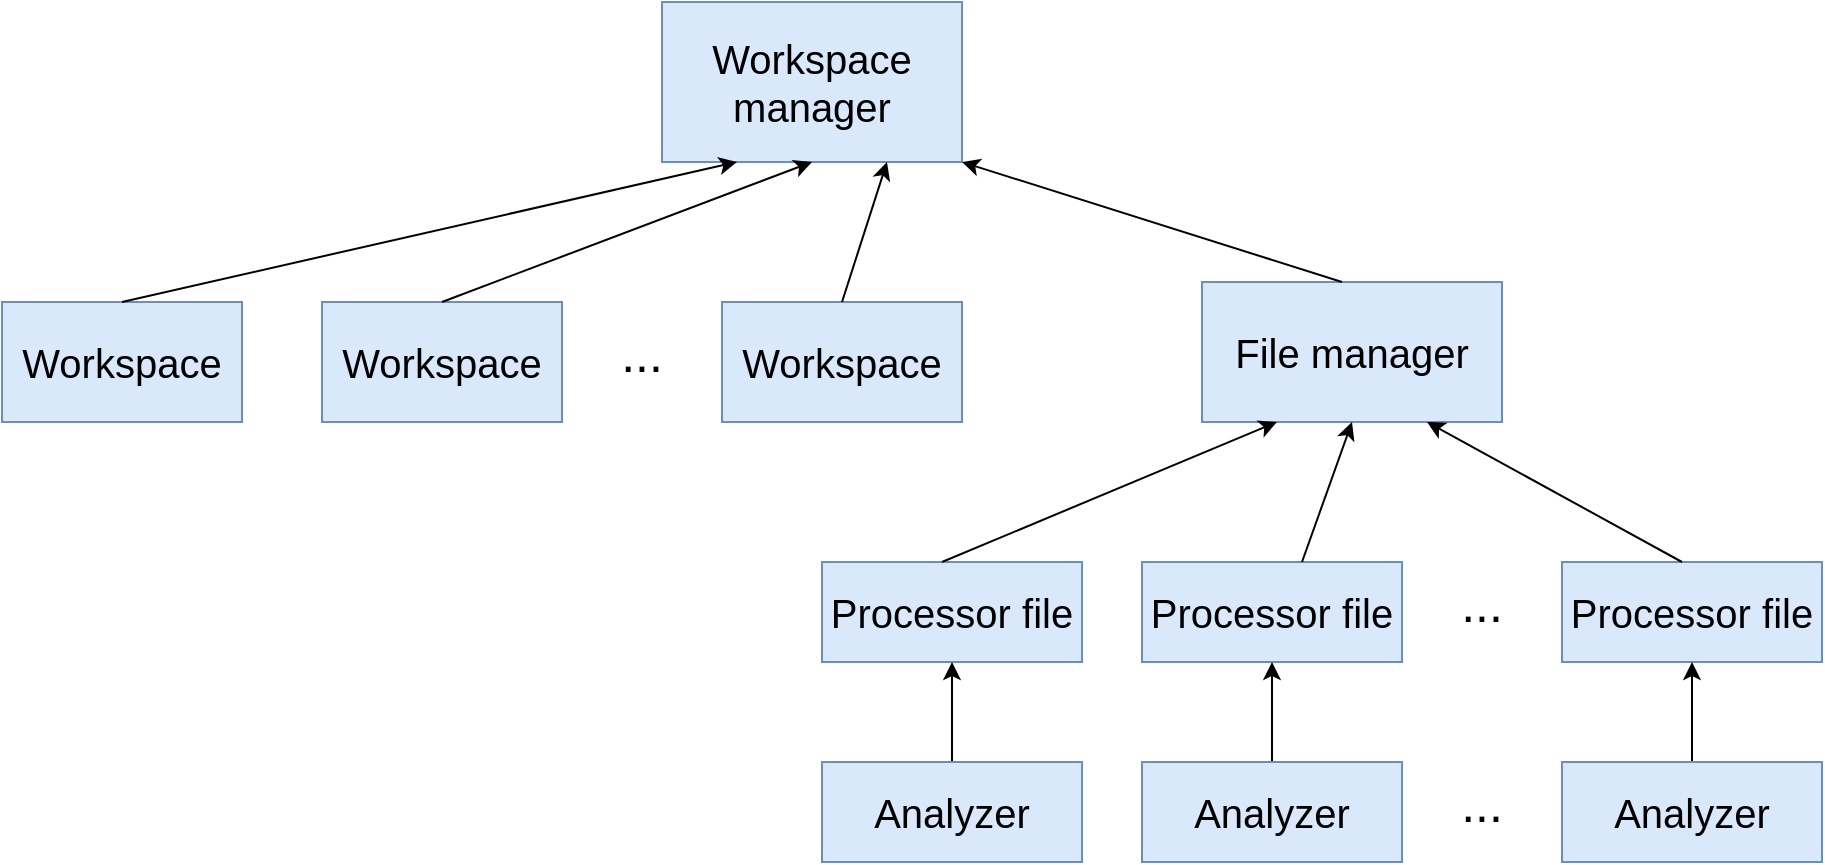 <mxfile version="12.8.8"><diagram id="trd9cYVxJuldYeS37cQ7" name="Page-1"><mxGraphModel dx="2427" dy="1113" grid="1" gridSize="10" guides="1" tooltips="1" connect="1" arrows="1" fold="1" page="0" pageScale="1" pageWidth="850" pageHeight="1100" math="0" shadow="0"><root><mxCell id="0"/><mxCell id="1" parent="0"/><mxCell id="R6kxEs3aZjwmnH9oBfO5-12" value="Workspace manager" style="rounded=0;whiteSpace=wrap;html=1;fillColor=#dae8fc;strokeColor=#6c8ebf;fontSize=20;" parent="1" vertex="1"><mxGeometry x="80" y="310" width="150" height="80" as="geometry"/></mxCell><mxCell id="fluBdbGunwITclRBYQkW-1" value="Workspace" style="rounded=0;whiteSpace=wrap;html=1;fillColor=#dae8fc;strokeColor=#6c8ebf;fontSize=20;" vertex="1" parent="1"><mxGeometry x="-250" y="460" width="120" height="60" as="geometry"/></mxCell><mxCell id="fluBdbGunwITclRBYQkW-2" value="Workspace" style="rounded=0;whiteSpace=wrap;html=1;fillColor=#dae8fc;strokeColor=#6c8ebf;fontSize=20;" vertex="1" parent="1"><mxGeometry x="-90" y="460" width="120" height="60" as="geometry"/></mxCell><mxCell id="fluBdbGunwITclRBYQkW-3" value="Workspace" style="rounded=0;whiteSpace=wrap;html=1;fillColor=#dae8fc;strokeColor=#6c8ebf;fontSize=20;" vertex="1" parent="1"><mxGeometry x="110" y="460" width="120" height="60" as="geometry"/></mxCell><mxCell id="fluBdbGunwITclRBYQkW-5" value="File manager" style="rounded=0;whiteSpace=wrap;html=1;fillColor=#dae8fc;strokeColor=#6c8ebf;fontSize=20;" vertex="1" parent="1"><mxGeometry x="350" y="450" width="150" height="70" as="geometry"/></mxCell><mxCell id="fluBdbGunwITclRBYQkW-6" value="Processor file" style="rounded=0;whiteSpace=wrap;html=1;fillColor=#dae8fc;strokeColor=#6c8ebf;fontSize=20;" vertex="1" parent="1"><mxGeometry x="160" y="590" width="130" height="50" as="geometry"/></mxCell><mxCell id="fluBdbGunwITclRBYQkW-7" value="&lt;font style=&quot;font-size: 25px&quot;&gt;...&lt;/font&gt;" style="text;html=1;strokeColor=none;fillColor=none;align=center;verticalAlign=middle;whiteSpace=wrap;rounded=0;fontSize=16;" vertex="1" parent="1"><mxGeometry x="50" y="475" width="40" height="20" as="geometry"/></mxCell><mxCell id="fluBdbGunwITclRBYQkW-9" value="Processor file" style="rounded=0;whiteSpace=wrap;html=1;fillColor=#dae8fc;strokeColor=#6c8ebf;fontSize=20;" vertex="1" parent="1"><mxGeometry x="320" y="590" width="130" height="50" as="geometry"/></mxCell><mxCell id="fluBdbGunwITclRBYQkW-11" value="Processor file" style="rounded=0;whiteSpace=wrap;html=1;fillColor=#dae8fc;strokeColor=#6c8ebf;fontSize=20;" vertex="1" parent="1"><mxGeometry x="530" y="590" width="130" height="50" as="geometry"/></mxCell><mxCell id="fluBdbGunwITclRBYQkW-12" value="&lt;font style=&quot;font-size: 25px&quot;&gt;...&lt;/font&gt;" style="text;html=1;strokeColor=none;fillColor=none;align=center;verticalAlign=middle;whiteSpace=wrap;rounded=0;fontSize=16;" vertex="1" parent="1"><mxGeometry x="470" y="600" width="40" height="20" as="geometry"/></mxCell><mxCell id="fluBdbGunwITclRBYQkW-17" style="edgeStyle=orthogonalEdgeStyle;rounded=0;orthogonalLoop=1;jettySize=auto;html=1;entryX=0.5;entryY=1;entryDx=0;entryDy=0;fontSize=16;" edge="1" parent="1" source="fluBdbGunwITclRBYQkW-13" target="fluBdbGunwITclRBYQkW-6"><mxGeometry relative="1" as="geometry"/></mxCell><mxCell id="fluBdbGunwITclRBYQkW-13" value="Analyzer" style="rounded=0;whiteSpace=wrap;html=1;fillColor=#dae8fc;strokeColor=#6c8ebf;fontSize=20;" vertex="1" parent="1"><mxGeometry x="160" y="690" width="130" height="50" as="geometry"/></mxCell><mxCell id="fluBdbGunwITclRBYQkW-18" style="edgeStyle=orthogonalEdgeStyle;rounded=0;orthogonalLoop=1;jettySize=auto;html=1;entryX=0.5;entryY=1;entryDx=0;entryDy=0;fontSize=16;" edge="1" parent="1" source="fluBdbGunwITclRBYQkW-14" target="fluBdbGunwITclRBYQkW-9"><mxGeometry relative="1" as="geometry"/></mxCell><mxCell id="fluBdbGunwITclRBYQkW-14" value="Analyzer" style="rounded=0;whiteSpace=wrap;html=1;fillColor=#dae8fc;strokeColor=#6c8ebf;fontSize=20;" vertex="1" parent="1"><mxGeometry x="320" y="690" width="130" height="50" as="geometry"/></mxCell><mxCell id="fluBdbGunwITclRBYQkW-19" style="edgeStyle=orthogonalEdgeStyle;rounded=0;orthogonalLoop=1;jettySize=auto;html=1;entryX=0.5;entryY=1;entryDx=0;entryDy=0;fontSize=16;" edge="1" parent="1" source="fluBdbGunwITclRBYQkW-15" target="fluBdbGunwITclRBYQkW-11"><mxGeometry relative="1" as="geometry"/></mxCell><mxCell id="fluBdbGunwITclRBYQkW-15" value="Analyzer" style="rounded=0;whiteSpace=wrap;html=1;fillColor=#dae8fc;strokeColor=#6c8ebf;fontSize=20;" vertex="1" parent="1"><mxGeometry x="530" y="690" width="130" height="50" as="geometry"/></mxCell><mxCell id="fluBdbGunwITclRBYQkW-16" value="&lt;font style=&quot;font-size: 25px&quot;&gt;...&lt;/font&gt;" style="text;html=1;strokeColor=none;fillColor=none;align=center;verticalAlign=middle;whiteSpace=wrap;rounded=0;fontSize=16;" vertex="1" parent="1"><mxGeometry x="470" y="700" width="40" height="20" as="geometry"/></mxCell><mxCell id="fluBdbGunwITclRBYQkW-20" value="" style="endArrow=classic;html=1;fontSize=16;entryX=0.25;entryY=1;entryDx=0;entryDy=0;" edge="1" parent="1" target="fluBdbGunwITclRBYQkW-5"><mxGeometry width="50" height="50" relative="1" as="geometry"><mxPoint x="220" y="590" as="sourcePoint"/><mxPoint x="270" y="540" as="targetPoint"/></mxGeometry></mxCell><mxCell id="fluBdbGunwITclRBYQkW-21" value="" style="endArrow=classic;html=1;fontSize=16;entryX=1;entryY=1;entryDx=0;entryDy=0;" edge="1" parent="1" target="R6kxEs3aZjwmnH9oBfO5-12"><mxGeometry width="50" height="50" relative="1" as="geometry"><mxPoint x="420" y="450" as="sourcePoint"/><mxPoint x="470" y="400" as="targetPoint"/></mxGeometry></mxCell><mxCell id="fluBdbGunwITclRBYQkW-22" value="" style="endArrow=classic;html=1;fontSize=16;entryX=0.75;entryY=1;entryDx=0;entryDy=0;" edge="1" parent="1" target="fluBdbGunwITclRBYQkW-5"><mxGeometry width="50" height="50" relative="1" as="geometry"><mxPoint x="590" y="590" as="sourcePoint"/><mxPoint x="640" y="540" as="targetPoint"/></mxGeometry></mxCell><mxCell id="fluBdbGunwITclRBYQkW-23" value="" style="endArrow=classic;html=1;fontSize=16;entryX=0.5;entryY=1;entryDx=0;entryDy=0;exitX=0.5;exitY=0;exitDx=0;exitDy=0;" edge="1" parent="1" source="fluBdbGunwITclRBYQkW-2" target="R6kxEs3aZjwmnH9oBfO5-12"><mxGeometry width="50" height="50" relative="1" as="geometry"><mxPoint x="420" y="590" as="sourcePoint"/><mxPoint x="470" y="540" as="targetPoint"/></mxGeometry></mxCell><mxCell id="fluBdbGunwITclRBYQkW-24" value="" style="endArrow=classic;html=1;fontSize=16;entryX=0.25;entryY=1;entryDx=0;entryDy=0;" edge="1" parent="1" target="R6kxEs3aZjwmnH9oBfO5-12"><mxGeometry width="50" height="50" relative="1" as="geometry"><mxPoint x="-190" y="460" as="sourcePoint"/><mxPoint x="-22.5" y="390" as="targetPoint"/></mxGeometry></mxCell><mxCell id="fluBdbGunwITclRBYQkW-25" value="" style="endArrow=classic;html=1;fontSize=16;entryX=0.5;entryY=1;entryDx=0;entryDy=0;" edge="1" parent="1" target="fluBdbGunwITclRBYQkW-5"><mxGeometry width="50" height="50" relative="1" as="geometry"><mxPoint x="400" y="590" as="sourcePoint"/><mxPoint x="435" y="520" as="targetPoint"/></mxGeometry></mxCell><mxCell id="fluBdbGunwITclRBYQkW-26" value="" style="endArrow=classic;html=1;fontSize=16;entryX=0.75;entryY=1;entryDx=0;entryDy=0;exitX=0.5;exitY=0;exitDx=0;exitDy=0;" edge="1" parent="1" source="fluBdbGunwITclRBYQkW-3" target="R6kxEs3aZjwmnH9oBfO5-12"><mxGeometry width="50" height="50" relative="1" as="geometry"><mxPoint x="440" y="600" as="sourcePoint"/><mxPoint x="475" y="530" as="targetPoint"/></mxGeometry></mxCell></root></mxGraphModel></diagram></mxfile>